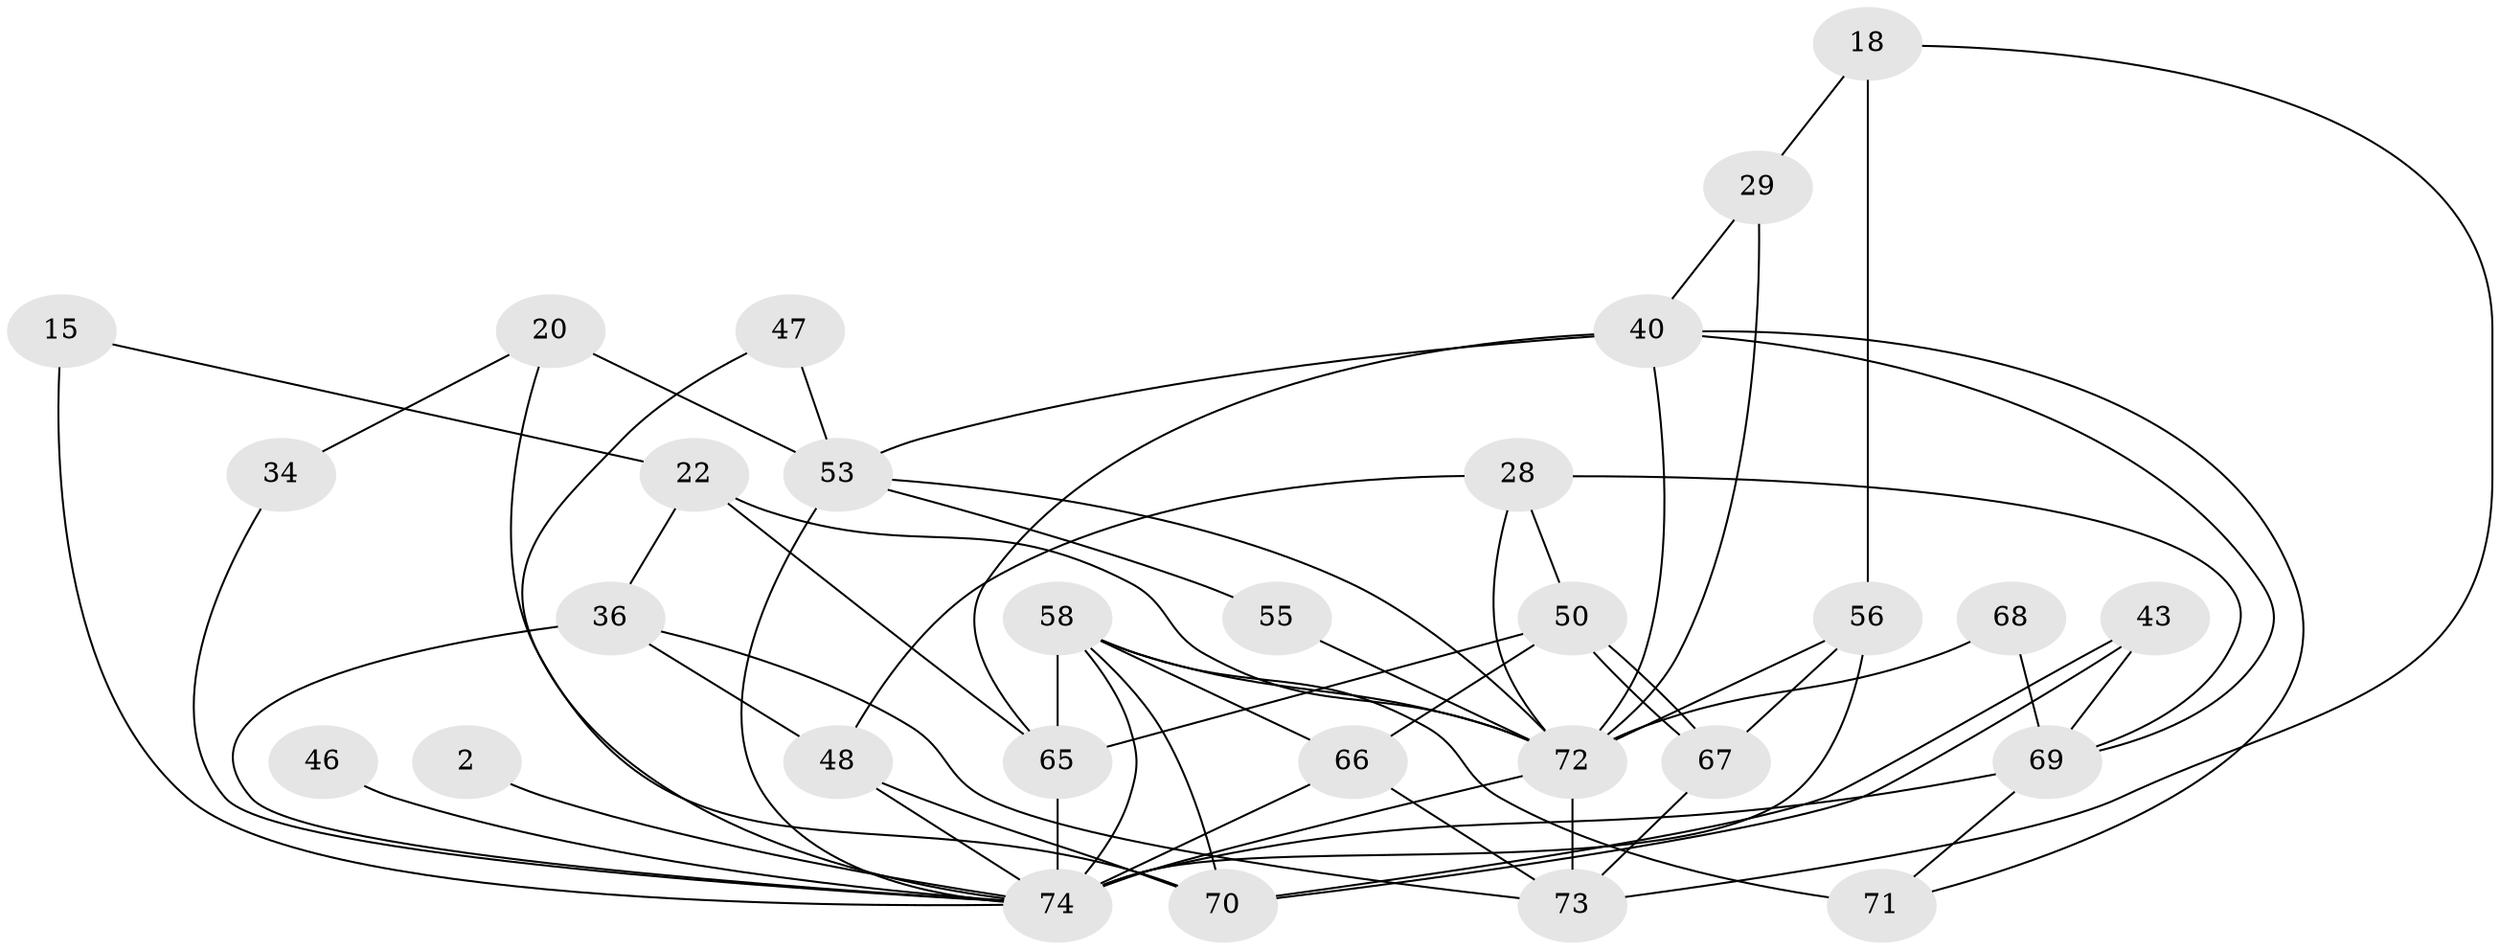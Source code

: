 // original degree distribution, {4: 0.36486486486486486, 2: 0.16216216216216217, 7: 0.05405405405405406, 3: 0.1891891891891892, 6: 0.08108108108108109, 5: 0.13513513513513514, 8: 0.013513513513513514}
// Generated by graph-tools (version 1.1) at 2025/53/03/04/25 21:53:01]
// undirected, 29 vertices, 62 edges
graph export_dot {
graph [start="1"]
  node [color=gray90,style=filled];
  2;
  15 [super="+10"];
  18;
  20;
  22;
  28;
  29;
  34;
  36 [super="+14"];
  40 [super="+35+39+23"];
  43;
  46;
  47;
  48 [super="+31"];
  50 [super="+42"];
  53 [super="+44+38"];
  55 [super="+32"];
  56;
  58;
  65 [super="+4+37"];
  66 [super="+7"];
  67;
  68;
  69 [super="+59+54"];
  70;
  71 [super="+6"];
  72 [super="+16+45+51+57"];
  73 [super="+33"];
  74 [super="+21+60+5+64"];
  2 -- 74 [weight=2];
  15 -- 22 [weight=2];
  15 -- 74 [weight=4];
  18 -- 56;
  18 -- 29;
  18 -- 73;
  20 -- 70;
  20 -- 34;
  20 -- 53 [weight=2];
  22 -- 65 [weight=2];
  22 -- 36;
  22 -- 72 [weight=2];
  28 -- 48;
  28 -- 69;
  28 -- 50;
  28 -- 72;
  29 -- 72 [weight=2];
  29 -- 40;
  34 -- 74;
  36 -- 48;
  36 -- 73 [weight=2];
  36 -- 74 [weight=3];
  40 -- 65;
  40 -- 71;
  40 -- 72 [weight=2];
  40 -- 53 [weight=3];
  40 -- 69;
  43 -- 70;
  43 -- 70;
  43 -- 69;
  46 -- 74 [weight=2];
  47 -- 53;
  47 -- 74;
  48 -- 70 [weight=2];
  48 -- 74;
  50 -- 67 [weight=2];
  50 -- 67;
  50 -- 65;
  50 -- 66 [weight=2];
  53 -- 55 [weight=2];
  53 -- 72;
  53 -- 74 [weight=2];
  55 -- 72 [weight=3];
  56 -- 67;
  56 -- 74 [weight=2];
  56 -- 72;
  58 -- 71 [weight=2];
  58 -- 70;
  58 -- 65;
  58 -- 72;
  58 -- 66 [weight=2];
  58 -- 74;
  65 -- 74 [weight=3];
  66 -- 73;
  66 -- 74 [weight=3];
  67 -- 73;
  68 -- 72;
  68 -- 69;
  69 -- 71;
  69 -- 74 [weight=8];
  72 -- 74 [weight=4];
  72 -- 73 [weight=2];
}
